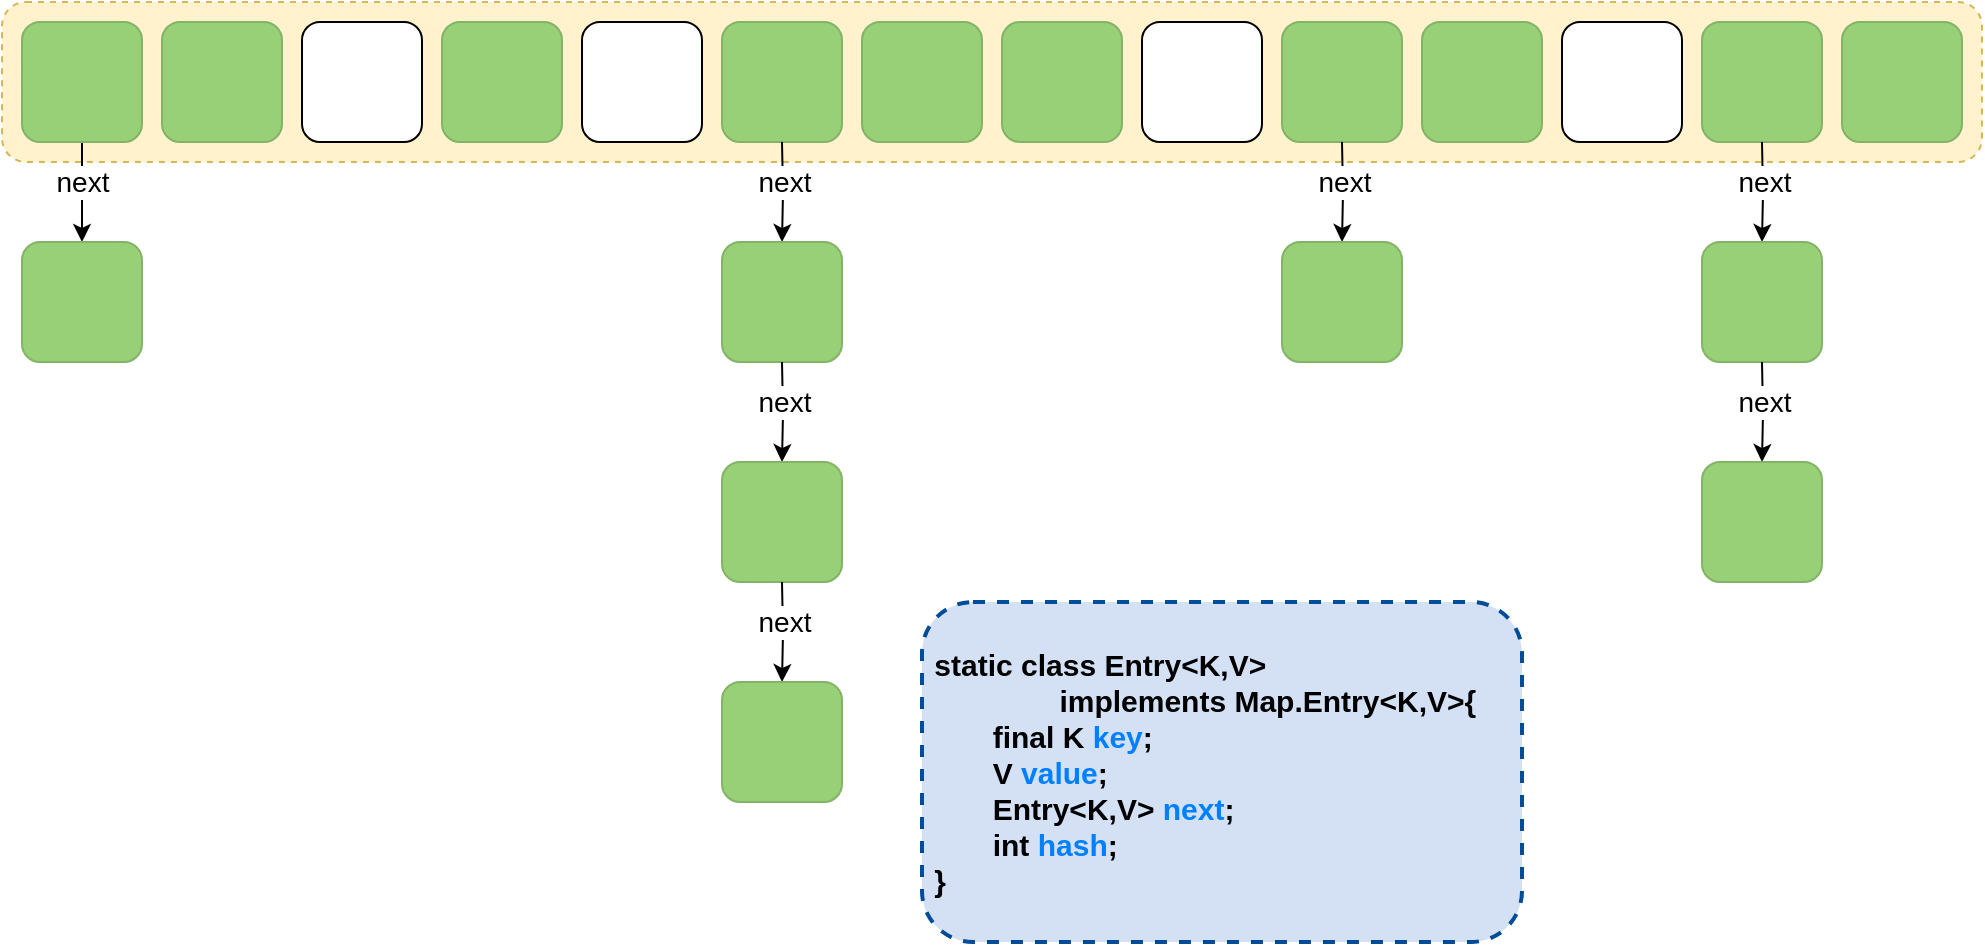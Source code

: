 <mxfile version="15.8.7" type="device"><diagram id="llk0AHtL2ntSLdPzXPD2" name="第 1 页"><mxGraphModel dx="1102" dy="857" grid="1" gridSize="10" guides="1" tooltips="1" connect="1" arrows="1" fold="1" page="1" pageScale="1" pageWidth="1100" pageHeight="850" math="0" shadow="0"><root><mxCell id="0"/><mxCell id="1" parent="0"/><mxCell id="fuY0genvQZkvi56dgPYT-1" value="" style="rounded=1;whiteSpace=wrap;html=1;dashed=1;fillColor=#fff2cc;strokeColor=#d6b656;" parent="1" vertex="1"><mxGeometry x="50" y="210" width="990" height="80" as="geometry"/></mxCell><mxCell id="fuY0genvQZkvi56dgPYT-19" value="" style="edgeStyle=orthogonalEdgeStyle;rounded=0;orthogonalLoop=1;jettySize=auto;html=1;" parent="1" source="fuY0genvQZkvi56dgPYT-2" target="fuY0genvQZkvi56dgPYT-18" edge="1"><mxGeometry relative="1" as="geometry"/></mxCell><mxCell id="fuY0genvQZkvi56dgPYT-20" value="next" style="edgeLabel;html=1;align=center;verticalAlign=middle;resizable=0;points=[];fontSize=14;" parent="fuY0genvQZkvi56dgPYT-19" vertex="1" connectable="0"><mxGeometry x="-0.25" y="2" relative="1" as="geometry"><mxPoint x="-2" y="1" as="offset"/></mxGeometry></mxCell><mxCell id="fuY0genvQZkvi56dgPYT-2" value="" style="rounded=1;whiteSpace=wrap;html=1;fillColor=#97D077;strokeColor=#82b366;" parent="1" vertex="1"><mxGeometry x="60" y="220" width="60" height="60" as="geometry"/></mxCell><mxCell id="fuY0genvQZkvi56dgPYT-3" value="" style="rounded=1;whiteSpace=wrap;html=1;strokeColor=#82b366;fillColor=#97D077;" parent="1" vertex="1"><mxGeometry x="130" y="220" width="60" height="60" as="geometry"/></mxCell><mxCell id="fuY0genvQZkvi56dgPYT-4" value="" style="rounded=1;whiteSpace=wrap;html=1;" parent="1" vertex="1"><mxGeometry x="200" y="220" width="60" height="60" as="geometry"/></mxCell><mxCell id="fuY0genvQZkvi56dgPYT-5" value="" style="rounded=1;whiteSpace=wrap;html=1;strokeColor=#82b366;fillColor=#97D077;" parent="1" vertex="1"><mxGeometry x="270" y="220" width="60" height="60" as="geometry"/></mxCell><mxCell id="fuY0genvQZkvi56dgPYT-6" value="" style="rounded=1;whiteSpace=wrap;html=1;" parent="1" vertex="1"><mxGeometry x="340" y="220" width="60" height="60" as="geometry"/></mxCell><mxCell id="fuY0genvQZkvi56dgPYT-7" value="" style="rounded=1;whiteSpace=wrap;html=1;strokeColor=#82b366;fillColor=#97D077;" parent="1" vertex="1"><mxGeometry x="410" y="220" width="60" height="60" as="geometry"/></mxCell><mxCell id="fuY0genvQZkvi56dgPYT-8" value="" style="rounded=1;whiteSpace=wrap;html=1;strokeColor=#82b366;fillColor=#97D077;" parent="1" vertex="1"><mxGeometry x="480" y="220" width="60" height="60" as="geometry"/></mxCell><mxCell id="fuY0genvQZkvi56dgPYT-9" value="" style="rounded=1;whiteSpace=wrap;html=1;strokeColor=#82b366;fillColor=#97D077;" parent="1" vertex="1"><mxGeometry x="550" y="220" width="60" height="60" as="geometry"/></mxCell><mxCell id="fuY0genvQZkvi56dgPYT-10" value="" style="rounded=1;whiteSpace=wrap;html=1;" parent="1" vertex="1"><mxGeometry x="620" y="220" width="60" height="60" as="geometry"/></mxCell><mxCell id="fuY0genvQZkvi56dgPYT-11" value="" style="rounded=1;whiteSpace=wrap;html=1;strokeColor=#82b366;fillColor=#97D077;" parent="1" vertex="1"><mxGeometry x="690" y="220" width="60" height="60" as="geometry"/></mxCell><mxCell id="fuY0genvQZkvi56dgPYT-12" value="" style="rounded=1;whiteSpace=wrap;html=1;strokeColor=#82b366;fillColor=#97D077;" parent="1" vertex="1"><mxGeometry x="760" y="220" width="60" height="60" as="geometry"/></mxCell><mxCell id="fuY0genvQZkvi56dgPYT-13" value="" style="rounded=1;whiteSpace=wrap;html=1;" parent="1" vertex="1"><mxGeometry x="830" y="220" width="60" height="60" as="geometry"/></mxCell><mxCell id="fuY0genvQZkvi56dgPYT-14" value="" style="rounded=1;whiteSpace=wrap;html=1;strokeColor=#82b366;fillColor=#97D077;" parent="1" vertex="1"><mxGeometry x="900" y="220" width="60" height="60" as="geometry"/></mxCell><mxCell id="fuY0genvQZkvi56dgPYT-15" value="" style="rounded=1;whiteSpace=wrap;html=1;strokeColor=#82b366;fillColor=#97D077;" parent="1" vertex="1"><mxGeometry x="970" y="220" width="60" height="60" as="geometry"/></mxCell><mxCell id="fuY0genvQZkvi56dgPYT-18" value="" style="rounded=1;whiteSpace=wrap;html=1;fillColor=#97D077;strokeColor=#82b366;" parent="1" vertex="1"><mxGeometry x="60" y="330" width="60" height="60" as="geometry"/></mxCell><mxCell id="fuY0genvQZkvi56dgPYT-21" value="" style="edgeStyle=orthogonalEdgeStyle;rounded=0;orthogonalLoop=1;jettySize=auto;html=1;" parent="1" target="fuY0genvQZkvi56dgPYT-23" edge="1"><mxGeometry relative="1" as="geometry"><mxPoint x="440" y="280" as="sourcePoint"/></mxGeometry></mxCell><mxCell id="fuY0genvQZkvi56dgPYT-22" value="next" style="edgeLabel;html=1;align=center;verticalAlign=middle;resizable=0;points=[];fontSize=14;" parent="fuY0genvQZkvi56dgPYT-21" vertex="1" connectable="0"><mxGeometry x="-0.25" y="2" relative="1" as="geometry"><mxPoint x="-2" y="1" as="offset"/></mxGeometry></mxCell><mxCell id="fuY0genvQZkvi56dgPYT-23" value="" style="rounded=1;whiteSpace=wrap;html=1;fillColor=#97D077;strokeColor=#82b366;" parent="1" vertex="1"><mxGeometry x="410" y="330" width="60" height="60" as="geometry"/></mxCell><mxCell id="fuY0genvQZkvi56dgPYT-25" value="" style="edgeStyle=orthogonalEdgeStyle;rounded=0;orthogonalLoop=1;jettySize=auto;html=1;" parent="1" target="fuY0genvQZkvi56dgPYT-27" edge="1"><mxGeometry relative="1" as="geometry"><mxPoint x="440" y="390" as="sourcePoint"/></mxGeometry></mxCell><mxCell id="fuY0genvQZkvi56dgPYT-26" value="next" style="edgeLabel;html=1;align=center;verticalAlign=middle;resizable=0;points=[];fontSize=14;" parent="fuY0genvQZkvi56dgPYT-25" vertex="1" connectable="0"><mxGeometry x="-0.25" y="2" relative="1" as="geometry"><mxPoint x="-2" y="1" as="offset"/></mxGeometry></mxCell><mxCell id="fuY0genvQZkvi56dgPYT-27" value="" style="rounded=1;whiteSpace=wrap;html=1;fillColor=#97D077;strokeColor=#82b366;" parent="1" vertex="1"><mxGeometry x="410" y="440" width="60" height="60" as="geometry"/></mxCell><mxCell id="fuY0genvQZkvi56dgPYT-28" value="" style="edgeStyle=orthogonalEdgeStyle;rounded=0;orthogonalLoop=1;jettySize=auto;html=1;" parent="1" target="fuY0genvQZkvi56dgPYT-30" edge="1"><mxGeometry relative="1" as="geometry"><mxPoint x="720" y="280" as="sourcePoint"/></mxGeometry></mxCell><mxCell id="fuY0genvQZkvi56dgPYT-29" value="next" style="edgeLabel;html=1;align=center;verticalAlign=middle;resizable=0;points=[];fontSize=14;" parent="fuY0genvQZkvi56dgPYT-28" vertex="1" connectable="0"><mxGeometry x="-0.25" y="2" relative="1" as="geometry"><mxPoint x="-2" y="1" as="offset"/></mxGeometry></mxCell><mxCell id="fuY0genvQZkvi56dgPYT-30" value="" style="rounded=1;whiteSpace=wrap;html=1;fillColor=#97D077;strokeColor=#82b366;" parent="1" vertex="1"><mxGeometry x="690" y="330" width="60" height="60" as="geometry"/></mxCell><mxCell id="fuY0genvQZkvi56dgPYT-31" value="" style="edgeStyle=orthogonalEdgeStyle;rounded=0;orthogonalLoop=1;jettySize=auto;html=1;" parent="1" target="fuY0genvQZkvi56dgPYT-33" edge="1"><mxGeometry relative="1" as="geometry"><mxPoint x="930" y="280" as="sourcePoint"/></mxGeometry></mxCell><mxCell id="fuY0genvQZkvi56dgPYT-32" value="next" style="edgeLabel;html=1;align=center;verticalAlign=middle;resizable=0;points=[];fontSize=14;" parent="fuY0genvQZkvi56dgPYT-31" vertex="1" connectable="0"><mxGeometry x="-0.25" y="2" relative="1" as="geometry"><mxPoint x="-2" y="1" as="offset"/></mxGeometry></mxCell><mxCell id="fuY0genvQZkvi56dgPYT-33" value="" style="rounded=1;whiteSpace=wrap;html=1;fillColor=#97D077;strokeColor=#82b366;" parent="1" vertex="1"><mxGeometry x="900" y="330" width="60" height="60" as="geometry"/></mxCell><mxCell id="fuY0genvQZkvi56dgPYT-34" value="" style="edgeStyle=orthogonalEdgeStyle;rounded=0;orthogonalLoop=1;jettySize=auto;html=1;" parent="1" target="fuY0genvQZkvi56dgPYT-36" edge="1"><mxGeometry relative="1" as="geometry"><mxPoint x="930" y="390" as="sourcePoint"/></mxGeometry></mxCell><mxCell id="fuY0genvQZkvi56dgPYT-35" value="next" style="edgeLabel;html=1;align=center;verticalAlign=middle;resizable=0;points=[];fontSize=14;" parent="fuY0genvQZkvi56dgPYT-34" vertex="1" connectable="0"><mxGeometry x="-0.25" y="2" relative="1" as="geometry"><mxPoint x="-2" y="1" as="offset"/></mxGeometry></mxCell><mxCell id="fuY0genvQZkvi56dgPYT-36" value="" style="rounded=1;whiteSpace=wrap;html=1;fillColor=#97D077;strokeColor=#82b366;" parent="1" vertex="1"><mxGeometry x="900" y="440" width="60" height="60" as="geometry"/></mxCell><mxCell id="fuY0genvQZkvi56dgPYT-37" value="" style="edgeStyle=orthogonalEdgeStyle;rounded=0;orthogonalLoop=1;jettySize=auto;html=1;" parent="1" target="fuY0genvQZkvi56dgPYT-39" edge="1"><mxGeometry relative="1" as="geometry"><mxPoint x="440" y="500" as="sourcePoint"/></mxGeometry></mxCell><mxCell id="fuY0genvQZkvi56dgPYT-38" value="next" style="edgeLabel;html=1;align=center;verticalAlign=middle;resizable=0;points=[];fontSize=14;" parent="fuY0genvQZkvi56dgPYT-37" vertex="1" connectable="0"><mxGeometry x="-0.25" y="2" relative="1" as="geometry"><mxPoint x="-2" y="1" as="offset"/></mxGeometry></mxCell><mxCell id="fuY0genvQZkvi56dgPYT-39" value="" style="rounded=1;whiteSpace=wrap;html=1;fillColor=#97D077;strokeColor=#82b366;" parent="1" vertex="1"><mxGeometry x="410" y="550" width="60" height="60" as="geometry"/></mxCell><mxCell id="fuY0genvQZkvi56dgPYT-40" value="&amp;nbsp;static class Entry&amp;lt;K,V&amp;gt; &lt;br style=&quot;font-size: 15px&quot;&gt;&lt;span style=&quot;white-space: pre&quot;&gt;&amp;nbsp;&lt;span style=&quot;white-space: pre&quot;&gt;&#9;&lt;/span&gt;&lt;span style=&quot;white-space: pre&quot;&gt;&#9;&lt;/span&gt;&lt;/span&gt;implements Map.Entry&amp;lt;K,V&amp;gt;{&lt;br&gt;&lt;span&gt;&lt;span style=&quot;white-space: pre&quot;&gt;&#9;&lt;/span&gt;final K &lt;/span&gt;&lt;font color=&quot;#007fff&quot;&gt;key&lt;/font&gt;&lt;span&gt;;&lt;/span&gt;&lt;span style=&quot;white-space: pre&quot;&gt;&lt;br&gt;&lt;/span&gt;&lt;span style=&quot;white-space: pre&quot;&gt;&#9;&lt;/span&gt;V &lt;font color=&quot;#007fff&quot;&gt;value&lt;/font&gt;;&lt;br&gt;&lt;span style=&quot;white-space: pre&quot;&gt;&#9;&lt;/span&gt;Entry&amp;lt;K,V&amp;gt; &lt;font color=&quot;#007fff&quot;&gt;next&lt;/font&gt;;&lt;br&gt;&lt;span style=&quot;white-space: pre&quot;&gt;&#9;&lt;/span&gt;int &lt;font color=&quot;#007fff&quot;&gt;hash&lt;/font&gt;;&lt;br style=&quot;font-size: 15px&quot;&gt;&amp;nbsp;}" style="rounded=1;whiteSpace=wrap;html=1;fontSize=15;fillColor=#D4E1F5;strokeColor=#004C99;dashed=1;align=left;fontStyle=1;strokeWidth=2;" parent="1" vertex="1"><mxGeometry x="510" y="510" width="300" height="170" as="geometry"/></mxCell></root></mxGraphModel></diagram></mxfile>